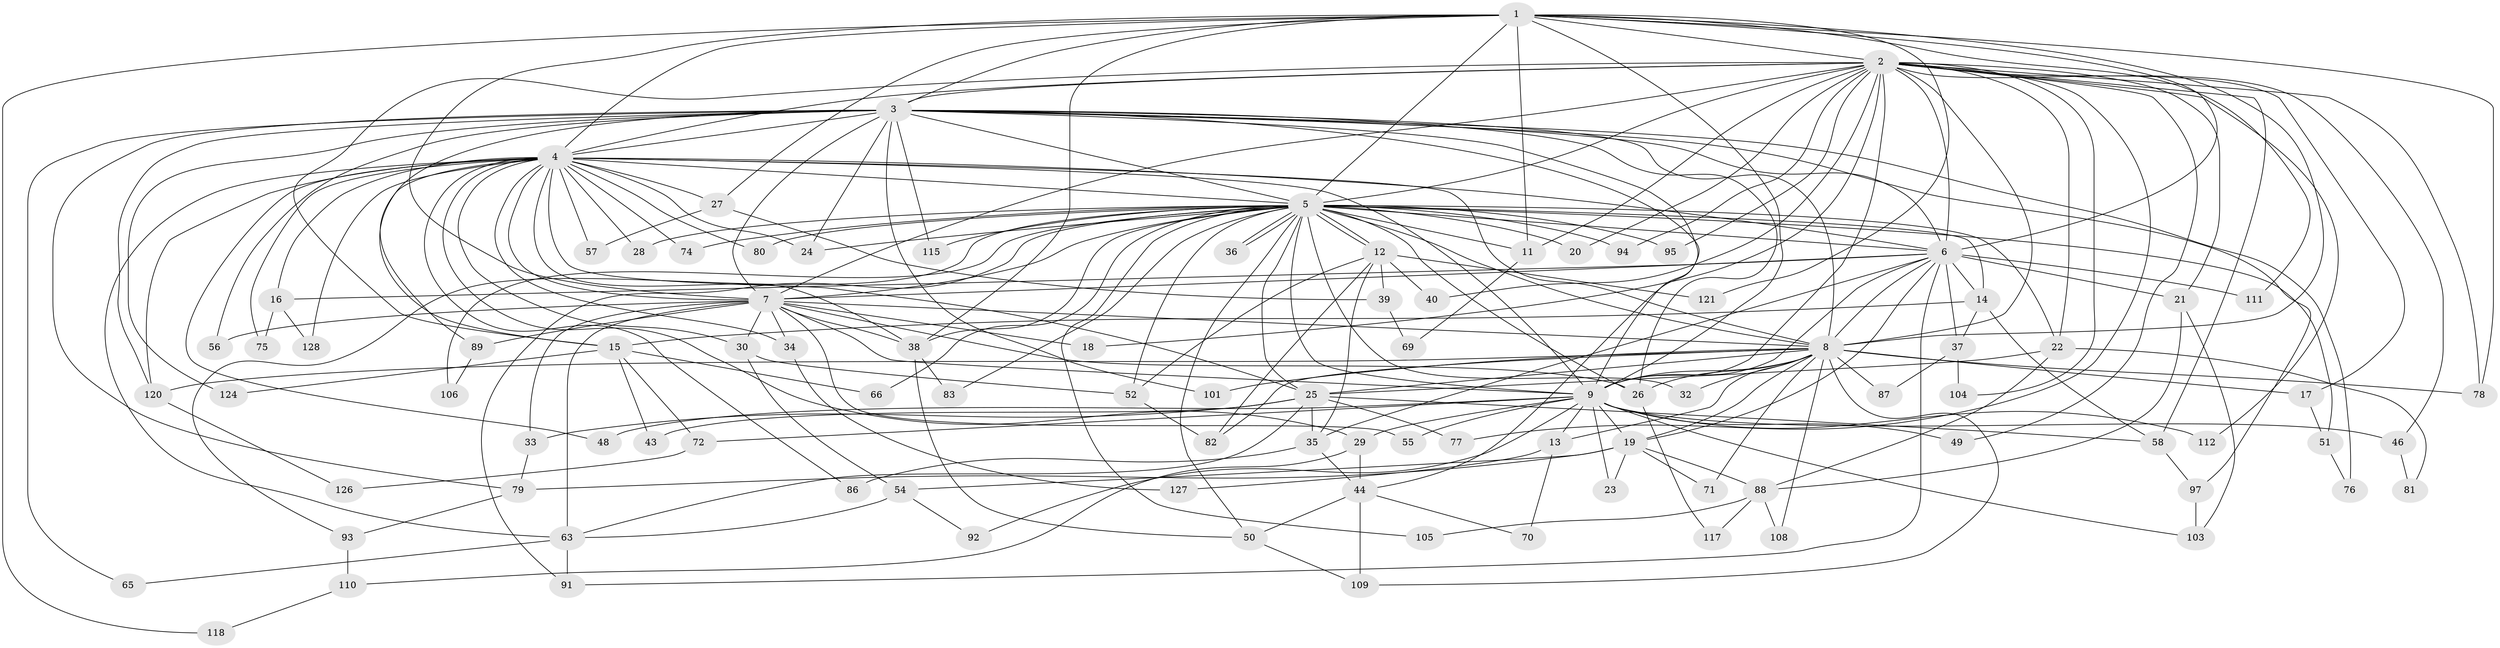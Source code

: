 // Generated by graph-tools (version 1.1) at 2025/23/03/03/25 07:23:35]
// undirected, 97 vertices, 237 edges
graph export_dot {
graph [start="1"]
  node [color=gray90,style=filled];
  1 [super="+64"];
  2 [super="+41"];
  3 [super="+85"];
  4 [super="+67"];
  5 [super="+10"];
  6 [super="+114"];
  7 [super="+96"];
  8 [super="+61"];
  9 [super="+47"];
  11 [super="+45"];
  12 [super="+90"];
  13;
  14 [super="+107"];
  15 [super="+59"];
  16;
  17;
  18;
  19 [super="+42"];
  20;
  21 [super="+123"];
  22 [super="+31"];
  23;
  24 [super="+60"];
  25 [super="+98"];
  26 [super="+53"];
  27;
  28;
  29;
  30 [super="+84"];
  32;
  33;
  34;
  35 [super="+116"];
  36;
  37;
  38 [super="+100"];
  39;
  40;
  43;
  44 [super="+73"];
  46;
  48;
  49;
  50 [super="+62"];
  51;
  52;
  54 [super="+125"];
  55;
  56;
  57;
  58;
  63 [super="+68"];
  65;
  66;
  69;
  70;
  71;
  72;
  74;
  75;
  76;
  77;
  78 [super="+119"];
  79 [super="+102"];
  80;
  81;
  82;
  83;
  86;
  87;
  88 [super="+99"];
  89;
  91 [super="+129"];
  92;
  93;
  94;
  95;
  97;
  101;
  103;
  104;
  105;
  106;
  108;
  109 [super="+113"];
  110;
  111;
  112;
  115;
  117;
  118;
  120 [super="+122"];
  121;
  124;
  126;
  127;
  128;
  1 -- 2;
  1 -- 3;
  1 -- 4;
  1 -- 5 [weight=2];
  1 -- 6;
  1 -- 7;
  1 -- 8;
  1 -- 9;
  1 -- 11;
  1 -- 27;
  1 -- 78;
  1 -- 111;
  1 -- 118;
  1 -- 121;
  1 -- 38;
  2 -- 3;
  2 -- 4;
  2 -- 5 [weight=3];
  2 -- 6;
  2 -- 7;
  2 -- 8;
  2 -- 9;
  2 -- 15;
  2 -- 17;
  2 -- 18;
  2 -- 20;
  2 -- 21;
  2 -- 22;
  2 -- 40;
  2 -- 46;
  2 -- 49;
  2 -- 58;
  2 -- 77;
  2 -- 78;
  2 -- 94;
  2 -- 95;
  2 -- 104;
  2 -- 112;
  2 -- 11;
  3 -- 4;
  3 -- 5 [weight=2];
  3 -- 6;
  3 -- 7;
  3 -- 8 [weight=2];
  3 -- 9;
  3 -- 24;
  3 -- 26;
  3 -- 56;
  3 -- 65;
  3 -- 76;
  3 -- 79;
  3 -- 124;
  3 -- 15 [weight=2];
  3 -- 97;
  3 -- 115;
  3 -- 101;
  3 -- 120;
  3 -- 44;
  4 -- 5 [weight=2];
  4 -- 6;
  4 -- 7;
  4 -- 8;
  4 -- 9;
  4 -- 16;
  4 -- 25 [weight=2];
  4 -- 27;
  4 -- 28;
  4 -- 29;
  4 -- 30;
  4 -- 34;
  4 -- 38;
  4 -- 48;
  4 -- 57;
  4 -- 63;
  4 -- 74;
  4 -- 75;
  4 -- 80;
  4 -- 86;
  4 -- 89;
  4 -- 120;
  4 -- 128;
  4 -- 24;
  5 -- 6 [weight=2];
  5 -- 7 [weight=2];
  5 -- 8 [weight=2];
  5 -- 9 [weight=3];
  5 -- 11;
  5 -- 12;
  5 -- 12;
  5 -- 14;
  5 -- 20;
  5 -- 22;
  5 -- 24;
  5 -- 26;
  5 -- 32;
  5 -- 36;
  5 -- 36;
  5 -- 52;
  5 -- 74;
  5 -- 80;
  5 -- 91;
  5 -- 95;
  5 -- 105;
  5 -- 106;
  5 -- 66;
  5 -- 50;
  5 -- 51;
  5 -- 83;
  5 -- 115;
  5 -- 25;
  5 -- 28;
  5 -- 93;
  5 -- 94;
  5 -- 38;
  6 -- 7;
  6 -- 8 [weight=2];
  6 -- 9;
  6 -- 14;
  6 -- 16;
  6 -- 21;
  6 -- 37;
  6 -- 111;
  6 -- 19;
  6 -- 35;
  6 -- 91;
  7 -- 8;
  7 -- 9;
  7 -- 18;
  7 -- 30;
  7 -- 33;
  7 -- 34;
  7 -- 38;
  7 -- 55;
  7 -- 56;
  7 -- 63;
  7 -- 89;
  7 -- 26;
  8 -- 9;
  8 -- 13;
  8 -- 17;
  8 -- 19;
  8 -- 32;
  8 -- 71;
  8 -- 82;
  8 -- 87;
  8 -- 101;
  8 -- 108;
  8 -- 109;
  8 -- 120;
  8 -- 25;
  8 -- 78;
  8 -- 26;
  9 -- 13;
  9 -- 19;
  9 -- 23;
  9 -- 29;
  9 -- 46;
  9 -- 48;
  9 -- 49;
  9 -- 55;
  9 -- 72;
  9 -- 92;
  9 -- 103;
  9 -- 112;
  11 -- 69;
  12 -- 35;
  12 -- 39;
  12 -- 40;
  12 -- 52;
  12 -- 121;
  12 -- 82;
  13 -- 70;
  13 -- 127;
  14 -- 15;
  14 -- 37;
  14 -- 58;
  15 -- 43;
  15 -- 66;
  15 -- 72;
  15 -- 124;
  16 -- 75;
  16 -- 128;
  17 -- 51;
  19 -- 23;
  19 -- 54;
  19 -- 71;
  19 -- 79;
  19 -- 88;
  21 -- 88;
  21 -- 103;
  22 -- 88;
  22 -- 25;
  22 -- 81;
  25 -- 33;
  25 -- 35;
  25 -- 43;
  25 -- 58;
  25 -- 77;
  25 -- 63;
  26 -- 117;
  27 -- 39;
  27 -- 57;
  29 -- 44;
  29 -- 110;
  30 -- 54;
  30 -- 52;
  33 -- 79;
  34 -- 127;
  35 -- 44;
  35 -- 86;
  37 -- 87;
  37 -- 104;
  38 -- 50;
  38 -- 83;
  39 -- 69;
  44 -- 70;
  44 -- 109;
  44 -- 50;
  46 -- 81;
  50 -- 109;
  51 -- 76;
  52 -- 82;
  54 -- 92;
  54 -- 63;
  58 -- 97;
  63 -- 65;
  63 -- 91;
  72 -- 126;
  79 -- 93;
  88 -- 105;
  88 -- 108;
  88 -- 117;
  89 -- 106;
  93 -- 110;
  97 -- 103;
  110 -- 118;
  120 -- 126;
}
